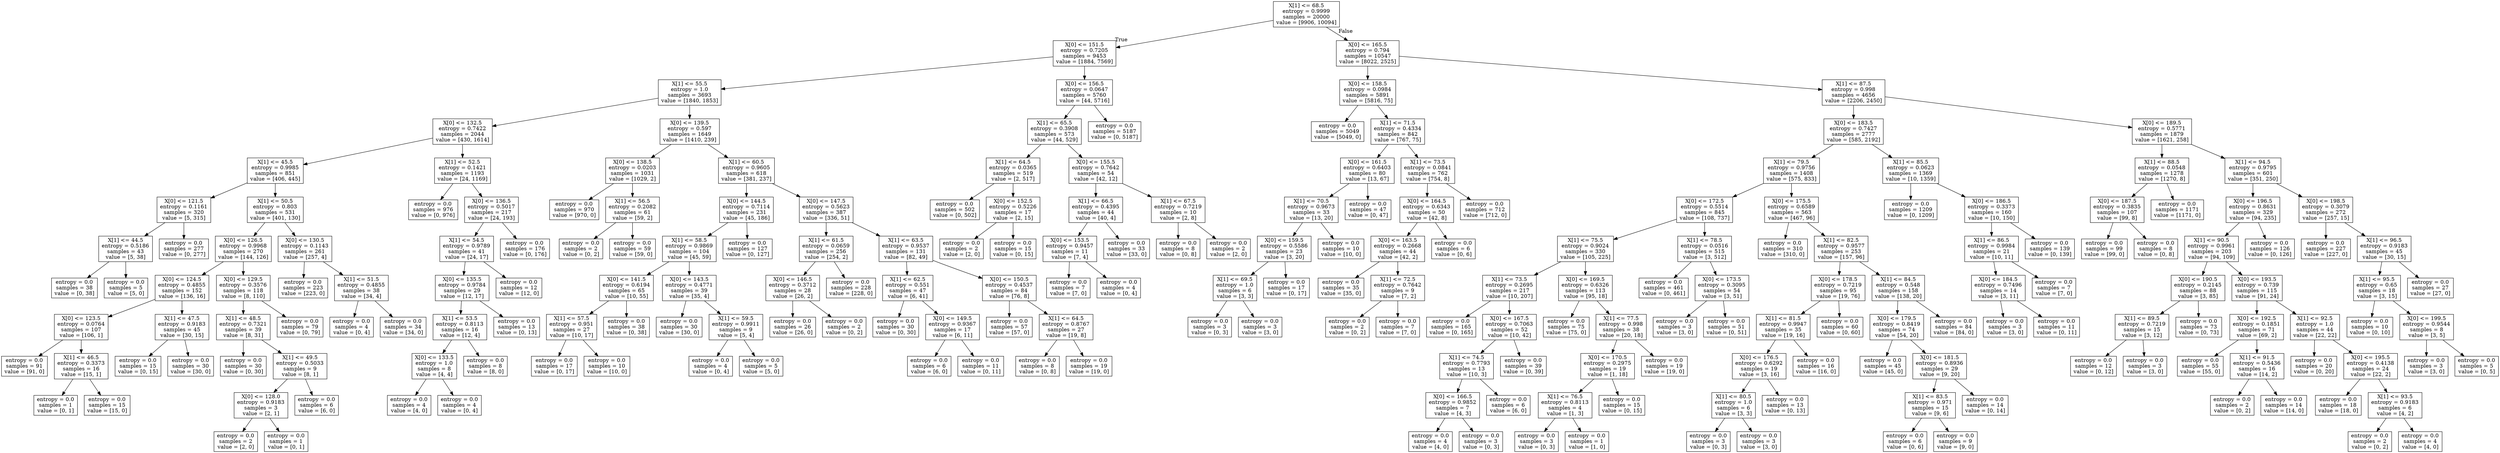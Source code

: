 digraph Tree {
node [shape=box] ;
0 [label="X[1] <= 68.5\nentropy = 0.9999\nsamples = 20000\nvalue = [9906, 10094]"] ;
1 [label="X[0] <= 151.5\nentropy = 0.7205\nsamples = 9453\nvalue = [1884, 7569]"] ;
0 -> 1 [labeldistance=2.5, labelangle=45, headlabel="True"] ;
2 [label="X[1] <= 55.5\nentropy = 1.0\nsamples = 3693\nvalue = [1840, 1853]"] ;
1 -> 2 ;
3 [label="X[0] <= 132.5\nentropy = 0.7422\nsamples = 2044\nvalue = [430, 1614]"] ;
2 -> 3 ;
4 [label="X[1] <= 45.5\nentropy = 0.9985\nsamples = 851\nvalue = [406, 445]"] ;
3 -> 4 ;
5 [label="X[0] <= 121.5\nentropy = 0.1161\nsamples = 320\nvalue = [5, 315]"] ;
4 -> 5 ;
6 [label="X[1] <= 44.5\nentropy = 0.5186\nsamples = 43\nvalue = [5, 38]"] ;
5 -> 6 ;
7 [label="entropy = 0.0\nsamples = 38\nvalue = [0, 38]"] ;
6 -> 7 ;
8 [label="entropy = 0.0\nsamples = 5\nvalue = [5, 0]"] ;
6 -> 8 ;
9 [label="entropy = 0.0\nsamples = 277\nvalue = [0, 277]"] ;
5 -> 9 ;
10 [label="X[1] <= 50.5\nentropy = 0.803\nsamples = 531\nvalue = [401, 130]"] ;
4 -> 10 ;
11 [label="X[0] <= 126.5\nentropy = 0.9968\nsamples = 270\nvalue = [144, 126]"] ;
10 -> 11 ;
12 [label="X[0] <= 124.5\nentropy = 0.4855\nsamples = 152\nvalue = [136, 16]"] ;
11 -> 12 ;
13 [label="X[0] <= 123.5\nentropy = 0.0764\nsamples = 107\nvalue = [106, 1]"] ;
12 -> 13 ;
14 [label="entropy = 0.0\nsamples = 91\nvalue = [91, 0]"] ;
13 -> 14 ;
15 [label="X[1] <= 46.5\nentropy = 0.3373\nsamples = 16\nvalue = [15, 1]"] ;
13 -> 15 ;
16 [label="entropy = 0.0\nsamples = 1\nvalue = [0, 1]"] ;
15 -> 16 ;
17 [label="entropy = 0.0\nsamples = 15\nvalue = [15, 0]"] ;
15 -> 17 ;
18 [label="X[1] <= 47.5\nentropy = 0.9183\nsamples = 45\nvalue = [30, 15]"] ;
12 -> 18 ;
19 [label="entropy = 0.0\nsamples = 15\nvalue = [0, 15]"] ;
18 -> 19 ;
20 [label="entropy = 0.0\nsamples = 30\nvalue = [30, 0]"] ;
18 -> 20 ;
21 [label="X[0] <= 129.5\nentropy = 0.3576\nsamples = 118\nvalue = [8, 110]"] ;
11 -> 21 ;
22 [label="X[1] <= 48.5\nentropy = 0.7321\nsamples = 39\nvalue = [8, 31]"] ;
21 -> 22 ;
23 [label="entropy = 0.0\nsamples = 30\nvalue = [0, 30]"] ;
22 -> 23 ;
24 [label="X[1] <= 49.5\nentropy = 0.5033\nsamples = 9\nvalue = [8, 1]"] ;
22 -> 24 ;
25 [label="X[0] <= 128.0\nentropy = 0.9183\nsamples = 3\nvalue = [2, 1]"] ;
24 -> 25 ;
26 [label="entropy = 0.0\nsamples = 2\nvalue = [2, 0]"] ;
25 -> 26 ;
27 [label="entropy = 0.0\nsamples = 1\nvalue = [0, 1]"] ;
25 -> 27 ;
28 [label="entropy = 0.0\nsamples = 6\nvalue = [6, 0]"] ;
24 -> 28 ;
29 [label="entropy = 0.0\nsamples = 79\nvalue = [0, 79]"] ;
21 -> 29 ;
30 [label="X[0] <= 130.5\nentropy = 0.1143\nsamples = 261\nvalue = [257, 4]"] ;
10 -> 30 ;
31 [label="entropy = 0.0\nsamples = 223\nvalue = [223, 0]"] ;
30 -> 31 ;
32 [label="X[1] <= 51.5\nentropy = 0.4855\nsamples = 38\nvalue = [34, 4]"] ;
30 -> 32 ;
33 [label="entropy = 0.0\nsamples = 4\nvalue = [0, 4]"] ;
32 -> 33 ;
34 [label="entropy = 0.0\nsamples = 34\nvalue = [34, 0]"] ;
32 -> 34 ;
35 [label="X[1] <= 52.5\nentropy = 0.1421\nsamples = 1193\nvalue = [24, 1169]"] ;
3 -> 35 ;
36 [label="entropy = 0.0\nsamples = 976\nvalue = [0, 976]"] ;
35 -> 36 ;
37 [label="X[0] <= 136.5\nentropy = 0.5017\nsamples = 217\nvalue = [24, 193]"] ;
35 -> 37 ;
38 [label="X[1] <= 54.5\nentropy = 0.9789\nsamples = 41\nvalue = [24, 17]"] ;
37 -> 38 ;
39 [label="X[0] <= 135.5\nentropy = 0.9784\nsamples = 29\nvalue = [12, 17]"] ;
38 -> 39 ;
40 [label="X[1] <= 53.5\nentropy = 0.8113\nsamples = 16\nvalue = [12, 4]"] ;
39 -> 40 ;
41 [label="X[0] <= 133.5\nentropy = 1.0\nsamples = 8\nvalue = [4, 4]"] ;
40 -> 41 ;
42 [label="entropy = 0.0\nsamples = 4\nvalue = [4, 0]"] ;
41 -> 42 ;
43 [label="entropy = 0.0\nsamples = 4\nvalue = [0, 4]"] ;
41 -> 43 ;
44 [label="entropy = 0.0\nsamples = 8\nvalue = [8, 0]"] ;
40 -> 44 ;
45 [label="entropy = 0.0\nsamples = 13\nvalue = [0, 13]"] ;
39 -> 45 ;
46 [label="entropy = 0.0\nsamples = 12\nvalue = [12, 0]"] ;
38 -> 46 ;
47 [label="entropy = 0.0\nsamples = 176\nvalue = [0, 176]"] ;
37 -> 47 ;
48 [label="X[0] <= 139.5\nentropy = 0.597\nsamples = 1649\nvalue = [1410, 239]"] ;
2 -> 48 ;
49 [label="X[0] <= 138.5\nentropy = 0.0203\nsamples = 1031\nvalue = [1029, 2]"] ;
48 -> 49 ;
50 [label="entropy = 0.0\nsamples = 970\nvalue = [970, 0]"] ;
49 -> 50 ;
51 [label="X[1] <= 56.5\nentropy = 0.2082\nsamples = 61\nvalue = [59, 2]"] ;
49 -> 51 ;
52 [label="entropy = 0.0\nsamples = 2\nvalue = [0, 2]"] ;
51 -> 52 ;
53 [label="entropy = 0.0\nsamples = 59\nvalue = [59, 0]"] ;
51 -> 53 ;
54 [label="X[1] <= 60.5\nentropy = 0.9605\nsamples = 618\nvalue = [381, 237]"] ;
48 -> 54 ;
55 [label="X[0] <= 144.5\nentropy = 0.7114\nsamples = 231\nvalue = [45, 186]"] ;
54 -> 55 ;
56 [label="X[1] <= 58.5\nentropy = 0.9869\nsamples = 104\nvalue = [45, 59]"] ;
55 -> 56 ;
57 [label="X[0] <= 141.5\nentropy = 0.6194\nsamples = 65\nvalue = [10, 55]"] ;
56 -> 57 ;
58 [label="X[1] <= 57.5\nentropy = 0.951\nsamples = 27\nvalue = [10, 17]"] ;
57 -> 58 ;
59 [label="entropy = 0.0\nsamples = 17\nvalue = [0, 17]"] ;
58 -> 59 ;
60 [label="entropy = 0.0\nsamples = 10\nvalue = [10, 0]"] ;
58 -> 60 ;
61 [label="entropy = 0.0\nsamples = 38\nvalue = [0, 38]"] ;
57 -> 61 ;
62 [label="X[0] <= 143.5\nentropy = 0.4771\nsamples = 39\nvalue = [35, 4]"] ;
56 -> 62 ;
63 [label="entropy = 0.0\nsamples = 30\nvalue = [30, 0]"] ;
62 -> 63 ;
64 [label="X[1] <= 59.5\nentropy = 0.9911\nsamples = 9\nvalue = [5, 4]"] ;
62 -> 64 ;
65 [label="entropy = 0.0\nsamples = 4\nvalue = [0, 4]"] ;
64 -> 65 ;
66 [label="entropy = 0.0\nsamples = 5\nvalue = [5, 0]"] ;
64 -> 66 ;
67 [label="entropy = 0.0\nsamples = 127\nvalue = [0, 127]"] ;
55 -> 67 ;
68 [label="X[0] <= 147.5\nentropy = 0.5623\nsamples = 387\nvalue = [336, 51]"] ;
54 -> 68 ;
69 [label="X[1] <= 61.5\nentropy = 0.0659\nsamples = 256\nvalue = [254, 2]"] ;
68 -> 69 ;
70 [label="X[0] <= 146.5\nentropy = 0.3712\nsamples = 28\nvalue = [26, 2]"] ;
69 -> 70 ;
71 [label="entropy = 0.0\nsamples = 26\nvalue = [26, 0]"] ;
70 -> 71 ;
72 [label="entropy = 0.0\nsamples = 2\nvalue = [0, 2]"] ;
70 -> 72 ;
73 [label="entropy = 0.0\nsamples = 228\nvalue = [228, 0]"] ;
69 -> 73 ;
74 [label="X[1] <= 63.5\nentropy = 0.9537\nsamples = 131\nvalue = [82, 49]"] ;
68 -> 74 ;
75 [label="X[1] <= 62.5\nentropy = 0.551\nsamples = 47\nvalue = [6, 41]"] ;
74 -> 75 ;
76 [label="entropy = 0.0\nsamples = 30\nvalue = [0, 30]"] ;
75 -> 76 ;
77 [label="X[0] <= 149.5\nentropy = 0.9367\nsamples = 17\nvalue = [6, 11]"] ;
75 -> 77 ;
78 [label="entropy = 0.0\nsamples = 6\nvalue = [6, 0]"] ;
77 -> 78 ;
79 [label="entropy = 0.0\nsamples = 11\nvalue = [0, 11]"] ;
77 -> 79 ;
80 [label="X[0] <= 150.5\nentropy = 0.4537\nsamples = 84\nvalue = [76, 8]"] ;
74 -> 80 ;
81 [label="entropy = 0.0\nsamples = 57\nvalue = [57, 0]"] ;
80 -> 81 ;
82 [label="X[1] <= 64.5\nentropy = 0.8767\nsamples = 27\nvalue = [19, 8]"] ;
80 -> 82 ;
83 [label="entropy = 0.0\nsamples = 8\nvalue = [0, 8]"] ;
82 -> 83 ;
84 [label="entropy = 0.0\nsamples = 19\nvalue = [19, 0]"] ;
82 -> 84 ;
85 [label="X[0] <= 156.5\nentropy = 0.0647\nsamples = 5760\nvalue = [44, 5716]"] ;
1 -> 85 ;
86 [label="X[1] <= 65.5\nentropy = 0.3908\nsamples = 573\nvalue = [44, 529]"] ;
85 -> 86 ;
87 [label="X[1] <= 64.5\nentropy = 0.0365\nsamples = 519\nvalue = [2, 517]"] ;
86 -> 87 ;
88 [label="entropy = 0.0\nsamples = 502\nvalue = [0, 502]"] ;
87 -> 88 ;
89 [label="X[0] <= 152.5\nentropy = 0.5226\nsamples = 17\nvalue = [2, 15]"] ;
87 -> 89 ;
90 [label="entropy = 0.0\nsamples = 2\nvalue = [2, 0]"] ;
89 -> 90 ;
91 [label="entropy = 0.0\nsamples = 15\nvalue = [0, 15]"] ;
89 -> 91 ;
92 [label="X[0] <= 155.5\nentropy = 0.7642\nsamples = 54\nvalue = [42, 12]"] ;
86 -> 92 ;
93 [label="X[1] <= 66.5\nentropy = 0.4395\nsamples = 44\nvalue = [40, 4]"] ;
92 -> 93 ;
94 [label="X[0] <= 153.5\nentropy = 0.9457\nsamples = 11\nvalue = [7, 4]"] ;
93 -> 94 ;
95 [label="entropy = 0.0\nsamples = 7\nvalue = [7, 0]"] ;
94 -> 95 ;
96 [label="entropy = 0.0\nsamples = 4\nvalue = [0, 4]"] ;
94 -> 96 ;
97 [label="entropy = 0.0\nsamples = 33\nvalue = [33, 0]"] ;
93 -> 97 ;
98 [label="X[1] <= 67.5\nentropy = 0.7219\nsamples = 10\nvalue = [2, 8]"] ;
92 -> 98 ;
99 [label="entropy = 0.0\nsamples = 8\nvalue = [0, 8]"] ;
98 -> 99 ;
100 [label="entropy = 0.0\nsamples = 2\nvalue = [2, 0]"] ;
98 -> 100 ;
101 [label="entropy = 0.0\nsamples = 5187\nvalue = [0, 5187]"] ;
85 -> 101 ;
102 [label="X[0] <= 165.5\nentropy = 0.794\nsamples = 10547\nvalue = [8022, 2525]"] ;
0 -> 102 [labeldistance=2.5, labelangle=-45, headlabel="False"] ;
103 [label="X[0] <= 158.5\nentropy = 0.0984\nsamples = 5891\nvalue = [5816, 75]"] ;
102 -> 103 ;
104 [label="entropy = 0.0\nsamples = 5049\nvalue = [5049, 0]"] ;
103 -> 104 ;
105 [label="X[1] <= 71.5\nentropy = 0.4334\nsamples = 842\nvalue = [767, 75]"] ;
103 -> 105 ;
106 [label="X[0] <= 161.5\nentropy = 0.6403\nsamples = 80\nvalue = [13, 67]"] ;
105 -> 106 ;
107 [label="X[1] <= 70.5\nentropy = 0.9673\nsamples = 33\nvalue = [13, 20]"] ;
106 -> 107 ;
108 [label="X[0] <= 159.5\nentropy = 0.5586\nsamples = 23\nvalue = [3, 20]"] ;
107 -> 108 ;
109 [label="X[1] <= 69.5\nentropy = 1.0\nsamples = 6\nvalue = [3, 3]"] ;
108 -> 109 ;
110 [label="entropy = 0.0\nsamples = 3\nvalue = [0, 3]"] ;
109 -> 110 ;
111 [label="entropy = 0.0\nsamples = 3\nvalue = [3, 0]"] ;
109 -> 111 ;
112 [label="entropy = 0.0\nsamples = 17\nvalue = [0, 17]"] ;
108 -> 112 ;
113 [label="entropy = 0.0\nsamples = 10\nvalue = [10, 0]"] ;
107 -> 113 ;
114 [label="entropy = 0.0\nsamples = 47\nvalue = [0, 47]"] ;
106 -> 114 ;
115 [label="X[1] <= 73.5\nentropy = 0.0841\nsamples = 762\nvalue = [754, 8]"] ;
105 -> 115 ;
116 [label="X[0] <= 164.5\nentropy = 0.6343\nsamples = 50\nvalue = [42, 8]"] ;
115 -> 116 ;
117 [label="X[0] <= 163.5\nentropy = 0.2668\nsamples = 44\nvalue = [42, 2]"] ;
116 -> 117 ;
118 [label="entropy = 0.0\nsamples = 35\nvalue = [35, 0]"] ;
117 -> 118 ;
119 [label="X[1] <= 72.5\nentropy = 0.7642\nsamples = 9\nvalue = [7, 2]"] ;
117 -> 119 ;
120 [label="entropy = 0.0\nsamples = 2\nvalue = [0, 2]"] ;
119 -> 120 ;
121 [label="entropy = 0.0\nsamples = 7\nvalue = [7, 0]"] ;
119 -> 121 ;
122 [label="entropy = 0.0\nsamples = 6\nvalue = [0, 6]"] ;
116 -> 122 ;
123 [label="entropy = 0.0\nsamples = 712\nvalue = [712, 0]"] ;
115 -> 123 ;
124 [label="X[1] <= 87.5\nentropy = 0.998\nsamples = 4656\nvalue = [2206, 2450]"] ;
102 -> 124 ;
125 [label="X[0] <= 183.5\nentropy = 0.7427\nsamples = 2777\nvalue = [585, 2192]"] ;
124 -> 125 ;
126 [label="X[1] <= 79.5\nentropy = 0.9756\nsamples = 1408\nvalue = [575, 833]"] ;
125 -> 126 ;
127 [label="X[0] <= 172.5\nentropy = 0.5514\nsamples = 845\nvalue = [108, 737]"] ;
126 -> 127 ;
128 [label="X[1] <= 75.5\nentropy = 0.9024\nsamples = 330\nvalue = [105, 225]"] ;
127 -> 128 ;
129 [label="X[1] <= 73.5\nentropy = 0.2695\nsamples = 217\nvalue = [10, 207]"] ;
128 -> 129 ;
130 [label="entropy = 0.0\nsamples = 165\nvalue = [0, 165]"] ;
129 -> 130 ;
131 [label="X[0] <= 167.5\nentropy = 0.7063\nsamples = 52\nvalue = [10, 42]"] ;
129 -> 131 ;
132 [label="X[1] <= 74.5\nentropy = 0.7793\nsamples = 13\nvalue = [10, 3]"] ;
131 -> 132 ;
133 [label="X[0] <= 166.5\nentropy = 0.9852\nsamples = 7\nvalue = [4, 3]"] ;
132 -> 133 ;
134 [label="entropy = 0.0\nsamples = 4\nvalue = [4, 0]"] ;
133 -> 134 ;
135 [label="entropy = 0.0\nsamples = 3\nvalue = [0, 3]"] ;
133 -> 135 ;
136 [label="entropy = 0.0\nsamples = 6\nvalue = [6, 0]"] ;
132 -> 136 ;
137 [label="entropy = 0.0\nsamples = 39\nvalue = [0, 39]"] ;
131 -> 137 ;
138 [label="X[0] <= 169.5\nentropy = 0.6326\nsamples = 113\nvalue = [95, 18]"] ;
128 -> 138 ;
139 [label="entropy = 0.0\nsamples = 75\nvalue = [75, 0]"] ;
138 -> 139 ;
140 [label="X[1] <= 77.5\nentropy = 0.998\nsamples = 38\nvalue = [20, 18]"] ;
138 -> 140 ;
141 [label="X[0] <= 170.5\nentropy = 0.2975\nsamples = 19\nvalue = [1, 18]"] ;
140 -> 141 ;
142 [label="X[1] <= 76.5\nentropy = 0.8113\nsamples = 4\nvalue = [1, 3]"] ;
141 -> 142 ;
143 [label="entropy = 0.0\nsamples = 3\nvalue = [0, 3]"] ;
142 -> 143 ;
144 [label="entropy = 0.0\nsamples = 1\nvalue = [1, 0]"] ;
142 -> 144 ;
145 [label="entropy = 0.0\nsamples = 15\nvalue = [0, 15]"] ;
141 -> 145 ;
146 [label="entropy = 0.0\nsamples = 19\nvalue = [19, 0]"] ;
140 -> 146 ;
147 [label="X[1] <= 78.5\nentropy = 0.0516\nsamples = 515\nvalue = [3, 512]"] ;
127 -> 147 ;
148 [label="entropy = 0.0\nsamples = 461\nvalue = [0, 461]"] ;
147 -> 148 ;
149 [label="X[0] <= 173.5\nentropy = 0.3095\nsamples = 54\nvalue = [3, 51]"] ;
147 -> 149 ;
150 [label="entropy = 0.0\nsamples = 3\nvalue = [3, 0]"] ;
149 -> 150 ;
151 [label="entropy = 0.0\nsamples = 51\nvalue = [0, 51]"] ;
149 -> 151 ;
152 [label="X[0] <= 175.5\nentropy = 0.6589\nsamples = 563\nvalue = [467, 96]"] ;
126 -> 152 ;
153 [label="entropy = 0.0\nsamples = 310\nvalue = [310, 0]"] ;
152 -> 153 ;
154 [label="X[1] <= 82.5\nentropy = 0.9577\nsamples = 253\nvalue = [157, 96]"] ;
152 -> 154 ;
155 [label="X[0] <= 178.5\nentropy = 0.7219\nsamples = 95\nvalue = [19, 76]"] ;
154 -> 155 ;
156 [label="X[1] <= 81.5\nentropy = 0.9947\nsamples = 35\nvalue = [19, 16]"] ;
155 -> 156 ;
157 [label="X[0] <= 176.5\nentropy = 0.6292\nsamples = 19\nvalue = [3, 16]"] ;
156 -> 157 ;
158 [label="X[1] <= 80.5\nentropy = 1.0\nsamples = 6\nvalue = [3, 3]"] ;
157 -> 158 ;
159 [label="entropy = 0.0\nsamples = 3\nvalue = [0, 3]"] ;
158 -> 159 ;
160 [label="entropy = 0.0\nsamples = 3\nvalue = [3, 0]"] ;
158 -> 160 ;
161 [label="entropy = 0.0\nsamples = 13\nvalue = [0, 13]"] ;
157 -> 161 ;
162 [label="entropy = 0.0\nsamples = 16\nvalue = [16, 0]"] ;
156 -> 162 ;
163 [label="entropy = 0.0\nsamples = 60\nvalue = [0, 60]"] ;
155 -> 163 ;
164 [label="X[1] <= 84.5\nentropy = 0.548\nsamples = 158\nvalue = [138, 20]"] ;
154 -> 164 ;
165 [label="X[0] <= 179.5\nentropy = 0.8419\nsamples = 74\nvalue = [54, 20]"] ;
164 -> 165 ;
166 [label="entropy = 0.0\nsamples = 45\nvalue = [45, 0]"] ;
165 -> 166 ;
167 [label="X[0] <= 181.5\nentropy = 0.8936\nsamples = 29\nvalue = [9, 20]"] ;
165 -> 167 ;
168 [label="X[1] <= 83.5\nentropy = 0.971\nsamples = 15\nvalue = [9, 6]"] ;
167 -> 168 ;
169 [label="entropy = 0.0\nsamples = 6\nvalue = [0, 6]"] ;
168 -> 169 ;
170 [label="entropy = 0.0\nsamples = 9\nvalue = [9, 0]"] ;
168 -> 170 ;
171 [label="entropy = 0.0\nsamples = 14\nvalue = [0, 14]"] ;
167 -> 171 ;
172 [label="entropy = 0.0\nsamples = 84\nvalue = [84, 0]"] ;
164 -> 172 ;
173 [label="X[1] <= 85.5\nentropy = 0.0623\nsamples = 1369\nvalue = [10, 1359]"] ;
125 -> 173 ;
174 [label="entropy = 0.0\nsamples = 1209\nvalue = [0, 1209]"] ;
173 -> 174 ;
175 [label="X[0] <= 186.5\nentropy = 0.3373\nsamples = 160\nvalue = [10, 150]"] ;
173 -> 175 ;
176 [label="X[1] <= 86.5\nentropy = 0.9984\nsamples = 21\nvalue = [10, 11]"] ;
175 -> 176 ;
177 [label="X[0] <= 184.5\nentropy = 0.7496\nsamples = 14\nvalue = [3, 11]"] ;
176 -> 177 ;
178 [label="entropy = 0.0\nsamples = 3\nvalue = [3, 0]"] ;
177 -> 178 ;
179 [label="entropy = 0.0\nsamples = 11\nvalue = [0, 11]"] ;
177 -> 179 ;
180 [label="entropy = 0.0\nsamples = 7\nvalue = [7, 0]"] ;
176 -> 180 ;
181 [label="entropy = 0.0\nsamples = 139\nvalue = [0, 139]"] ;
175 -> 181 ;
182 [label="X[0] <= 189.5\nentropy = 0.5771\nsamples = 1879\nvalue = [1621, 258]"] ;
124 -> 182 ;
183 [label="X[1] <= 88.5\nentropy = 0.0548\nsamples = 1278\nvalue = [1270, 8]"] ;
182 -> 183 ;
184 [label="X[0] <= 187.5\nentropy = 0.3835\nsamples = 107\nvalue = [99, 8]"] ;
183 -> 184 ;
185 [label="entropy = 0.0\nsamples = 99\nvalue = [99, 0]"] ;
184 -> 185 ;
186 [label="entropy = 0.0\nsamples = 8\nvalue = [0, 8]"] ;
184 -> 186 ;
187 [label="entropy = 0.0\nsamples = 1171\nvalue = [1171, 0]"] ;
183 -> 187 ;
188 [label="X[1] <= 94.5\nentropy = 0.9795\nsamples = 601\nvalue = [351, 250]"] ;
182 -> 188 ;
189 [label="X[0] <= 196.5\nentropy = 0.8631\nsamples = 329\nvalue = [94, 235]"] ;
188 -> 189 ;
190 [label="X[1] <= 90.5\nentropy = 0.9961\nsamples = 203\nvalue = [94, 109]"] ;
189 -> 190 ;
191 [label="X[0] <= 190.5\nentropy = 0.2145\nsamples = 88\nvalue = [3, 85]"] ;
190 -> 191 ;
192 [label="X[1] <= 89.5\nentropy = 0.7219\nsamples = 15\nvalue = [3, 12]"] ;
191 -> 192 ;
193 [label="entropy = 0.0\nsamples = 12\nvalue = [0, 12]"] ;
192 -> 193 ;
194 [label="entropy = 0.0\nsamples = 3\nvalue = [3, 0]"] ;
192 -> 194 ;
195 [label="entropy = 0.0\nsamples = 73\nvalue = [0, 73]"] ;
191 -> 195 ;
196 [label="X[0] <= 193.5\nentropy = 0.739\nsamples = 115\nvalue = [91, 24]"] ;
190 -> 196 ;
197 [label="X[0] <= 192.5\nentropy = 0.1851\nsamples = 71\nvalue = [69, 2]"] ;
196 -> 197 ;
198 [label="entropy = 0.0\nsamples = 55\nvalue = [55, 0]"] ;
197 -> 198 ;
199 [label="X[1] <= 91.5\nentropy = 0.5436\nsamples = 16\nvalue = [14, 2]"] ;
197 -> 199 ;
200 [label="entropy = 0.0\nsamples = 2\nvalue = [0, 2]"] ;
199 -> 200 ;
201 [label="entropy = 0.0\nsamples = 14\nvalue = [14, 0]"] ;
199 -> 201 ;
202 [label="X[1] <= 92.5\nentropy = 1.0\nsamples = 44\nvalue = [22, 22]"] ;
196 -> 202 ;
203 [label="entropy = 0.0\nsamples = 20\nvalue = [0, 20]"] ;
202 -> 203 ;
204 [label="X[0] <= 195.5\nentropy = 0.4138\nsamples = 24\nvalue = [22, 2]"] ;
202 -> 204 ;
205 [label="entropy = 0.0\nsamples = 18\nvalue = [18, 0]"] ;
204 -> 205 ;
206 [label="X[1] <= 93.5\nentropy = 0.9183\nsamples = 6\nvalue = [4, 2]"] ;
204 -> 206 ;
207 [label="entropy = 0.0\nsamples = 2\nvalue = [0, 2]"] ;
206 -> 207 ;
208 [label="entropy = 0.0\nsamples = 4\nvalue = [4, 0]"] ;
206 -> 208 ;
209 [label="entropy = 0.0\nsamples = 126\nvalue = [0, 126]"] ;
189 -> 209 ;
210 [label="X[0] <= 198.5\nentropy = 0.3079\nsamples = 272\nvalue = [257, 15]"] ;
188 -> 210 ;
211 [label="entropy = 0.0\nsamples = 227\nvalue = [227, 0]"] ;
210 -> 211 ;
212 [label="X[1] <= 96.5\nentropy = 0.9183\nsamples = 45\nvalue = [30, 15]"] ;
210 -> 212 ;
213 [label="X[1] <= 95.5\nentropy = 0.65\nsamples = 18\nvalue = [3, 15]"] ;
212 -> 213 ;
214 [label="entropy = 0.0\nsamples = 10\nvalue = [0, 10]"] ;
213 -> 214 ;
215 [label="X[0] <= 199.5\nentropy = 0.9544\nsamples = 8\nvalue = [3, 5]"] ;
213 -> 215 ;
216 [label="entropy = 0.0\nsamples = 3\nvalue = [3, 0]"] ;
215 -> 216 ;
217 [label="entropy = 0.0\nsamples = 5\nvalue = [0, 5]"] ;
215 -> 217 ;
218 [label="entropy = 0.0\nsamples = 27\nvalue = [27, 0]"] ;
212 -> 218 ;
}